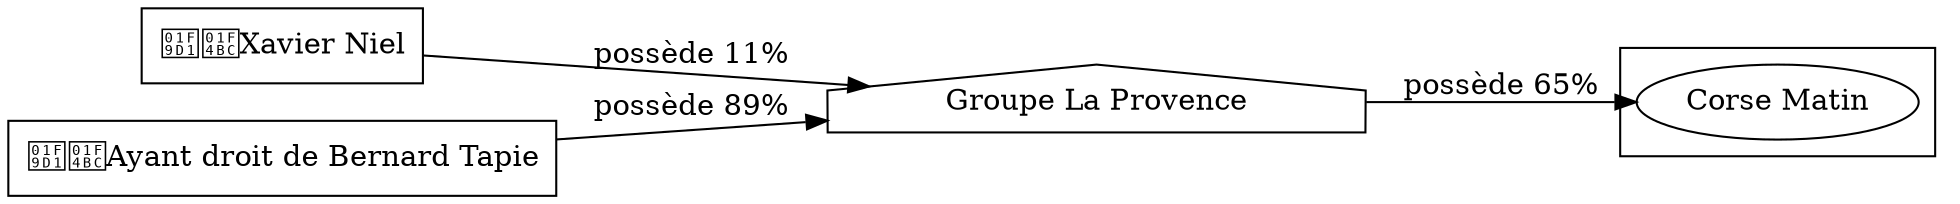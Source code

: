 digraph {
  rankdir=LR;
  subgraph roots {
    
      "xavier-niel-10"[label="🧑‍💼Xavier Niel" shape=box]
    
      "ayant-droit-de-bernard-tapie-276"[label="🧑‍💼Ayant droit de Bernard Tapie" shape=box]
    
  }

  
    "groupe-la-provence-280"[label="Groupe La Provence" shape=house]
  

  subgraph clusterLeaves {
    
      "corse-matin-282"[label="Corse Matin"]
    
  }

  
    "groupe-la-provence-280" -> "corse-matin-282" [
      label="possède 65%"
    ]
  
    "xavier-niel-10" -> "groupe-la-provence-280" [
      label="possède 11%"
    ]
  
    "ayant-droit-de-bernard-tapie-276" -> "groupe-la-provence-280" [
      label="possède 89%"
    ]
  
}
